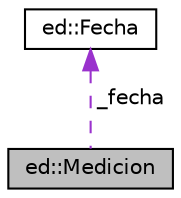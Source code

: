 digraph "ed::Medicion"
{
  edge [fontname="Helvetica",fontsize="10",labelfontname="Helvetica",labelfontsize="10"];
  node [fontname="Helvetica",fontsize="10",shape=record];
  Node1 [label="ed::Medicion",height=0.2,width=0.4,color="black", fillcolor="grey75", style="filled", fontcolor="black"];
  Node2 -> Node1 [dir="back",color="darkorchid3",fontsize="10",style="dashed",label=" _fecha" ,fontname="Helvetica"];
  Node2 [label="ed::Fecha",height=0.2,width=0.4,color="black", fillcolor="white", style="filled",URL="$classed_1_1Fecha.html",tooltip="Definición de la clase Fecha. "];
}
